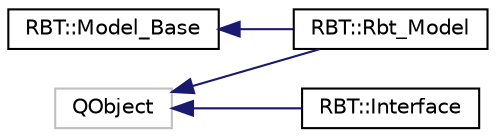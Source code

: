 digraph "类继承关系图"
{
 // LATEX_PDF_SIZE
  edge [fontname="Helvetica",fontsize="10",labelfontname="Helvetica",labelfontsize="10"];
  node [fontname="Helvetica",fontsize="10",shape=record];
  rankdir="LR";
  Node5 [label="RBT::Model_Base",height=0.2,width=0.4,color="black", fillcolor="white", style="filled",URL="$class_r_b_t_1_1_model___base.html",tooltip="机械臂运动学和动力学的基类，包含了一些位姿变换的计算"];
  Node5 -> Node4 [dir="back",color="midnightblue",fontsize="10",style="solid",fontname="Helvetica"];
  Node4 [label="RBT::Rbt_Model",height=0.2,width=0.4,color="black", fillcolor="white", style="filled",URL="$class_r_b_t_1_1_rbt___model.html",tooltip="机械臂运动学类，包含了一些位姿变换的计算，继承于Model_Base"];
  Node2 [label="QObject",height=0.2,width=0.4,color="grey75", fillcolor="white", style="filled",tooltip=" "];
  Node2 -> Node0 [dir="back",color="midnightblue",fontsize="10",style="solid",fontname="Helvetica"];
  Node0 [label="RBT::Interface",height=0.2,width=0.4,color="black", fillcolor="white", style="filled",URL="$class_r_b_t_1_1_interface.html",tooltip="communicate between front-end and back-end"];
  Node2 -> Node4 [dir="back",color="midnightblue",fontsize="10",style="solid",fontname="Helvetica"];
}
